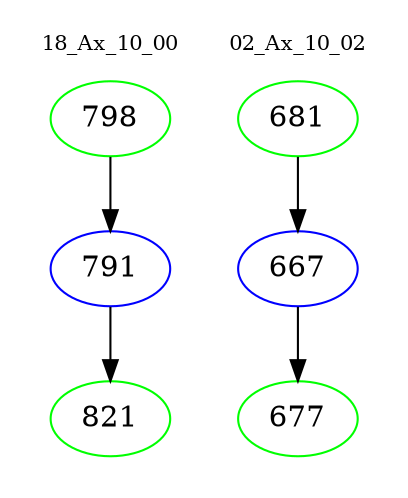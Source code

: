 digraph{
subgraph cluster_0 {
color = white
label = "18_Ax_10_00";
fontsize=10;
T0_798 [label="798", color="green"]
T0_798 -> T0_791 [color="black"]
T0_791 [label="791", color="blue"]
T0_791 -> T0_821 [color="black"]
T0_821 [label="821", color="green"]
}
subgraph cluster_1 {
color = white
label = "02_Ax_10_02";
fontsize=10;
T1_681 [label="681", color="green"]
T1_681 -> T1_667 [color="black"]
T1_667 [label="667", color="blue"]
T1_667 -> T1_677 [color="black"]
T1_677 [label="677", color="green"]
}
}
